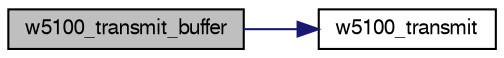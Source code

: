 digraph "w5100_transmit_buffer"
{
  edge [fontname="FreeSans",fontsize="10",labelfontname="FreeSans",labelfontsize="10"];
  node [fontname="FreeSans",fontsize="10",shape=record];
  rankdir="LR";
  Node1 [label="w5100_transmit_buffer",height=0.2,width=0.4,color="black", fillcolor="grey75", style="filled", fontcolor="black"];
  Node1 -> Node2 [color="midnightblue",fontsize="10",style="solid",fontname="FreeSans"];
  Node2 [label="w5100_transmit",height=0.2,width=0.4,color="black", fillcolor="white", style="filled",URL="$w5100_8c.html#a38d417bb07a2d9eeebe11b6009cd710d"];
}
